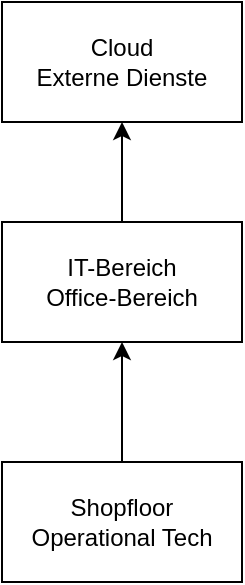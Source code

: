 <mxfile>
    <diagram id="JjHqy3xq9gmro_SHDCkc" name="Page-1">
        <mxGraphModel dx="785" dy="447" grid="1" gridSize="10" guides="1" tooltips="1" connect="1" arrows="1" fold="1" page="1" pageScale="1" pageWidth="827" pageHeight="1169" background="#ffffff" math="0" shadow="0">
            <root>
                <mxCell id="0"/>
                <mxCell id="1" parent="0"/>
                <mxCell id="2" value="Cloud&lt;br&gt;Externe Dienste" style="rounded=0;whiteSpace=wrap;html=1;" vertex="1" parent="1">
                    <mxGeometry x="250" y="50" width="120" height="60" as="geometry"/>
                </mxCell>
                <mxCell id="6" style="edgeStyle=orthogonalEdgeStyle;rounded=0;orthogonalLoop=1;jettySize=auto;html=1;exitX=0.5;exitY=0;exitDx=0;exitDy=0;entryX=0.5;entryY=1;entryDx=0;entryDy=0;" edge="1" parent="1" source="3" target="2">
                    <mxGeometry relative="1" as="geometry"/>
                </mxCell>
                <mxCell id="3" value="IT-Bereich&lt;br&gt;Office-Bereich" style="rounded=0;whiteSpace=wrap;html=1;" vertex="1" parent="1">
                    <mxGeometry x="250" y="160" width="120" height="60" as="geometry"/>
                </mxCell>
                <mxCell id="5" style="edgeStyle=orthogonalEdgeStyle;rounded=0;orthogonalLoop=1;jettySize=auto;html=1;exitX=0.5;exitY=0;exitDx=0;exitDy=0;" edge="1" parent="1" source="4" target="3">
                    <mxGeometry relative="1" as="geometry"/>
                </mxCell>
                <mxCell id="4" value="Shopfloor&lt;br&gt;Operational Tech" style="rounded=0;whiteSpace=wrap;html=1;" vertex="1" parent="1">
                    <mxGeometry x="250" y="280" width="120" height="60" as="geometry"/>
                </mxCell>
            </root>
        </mxGraphModel>
    </diagram>
</mxfile>